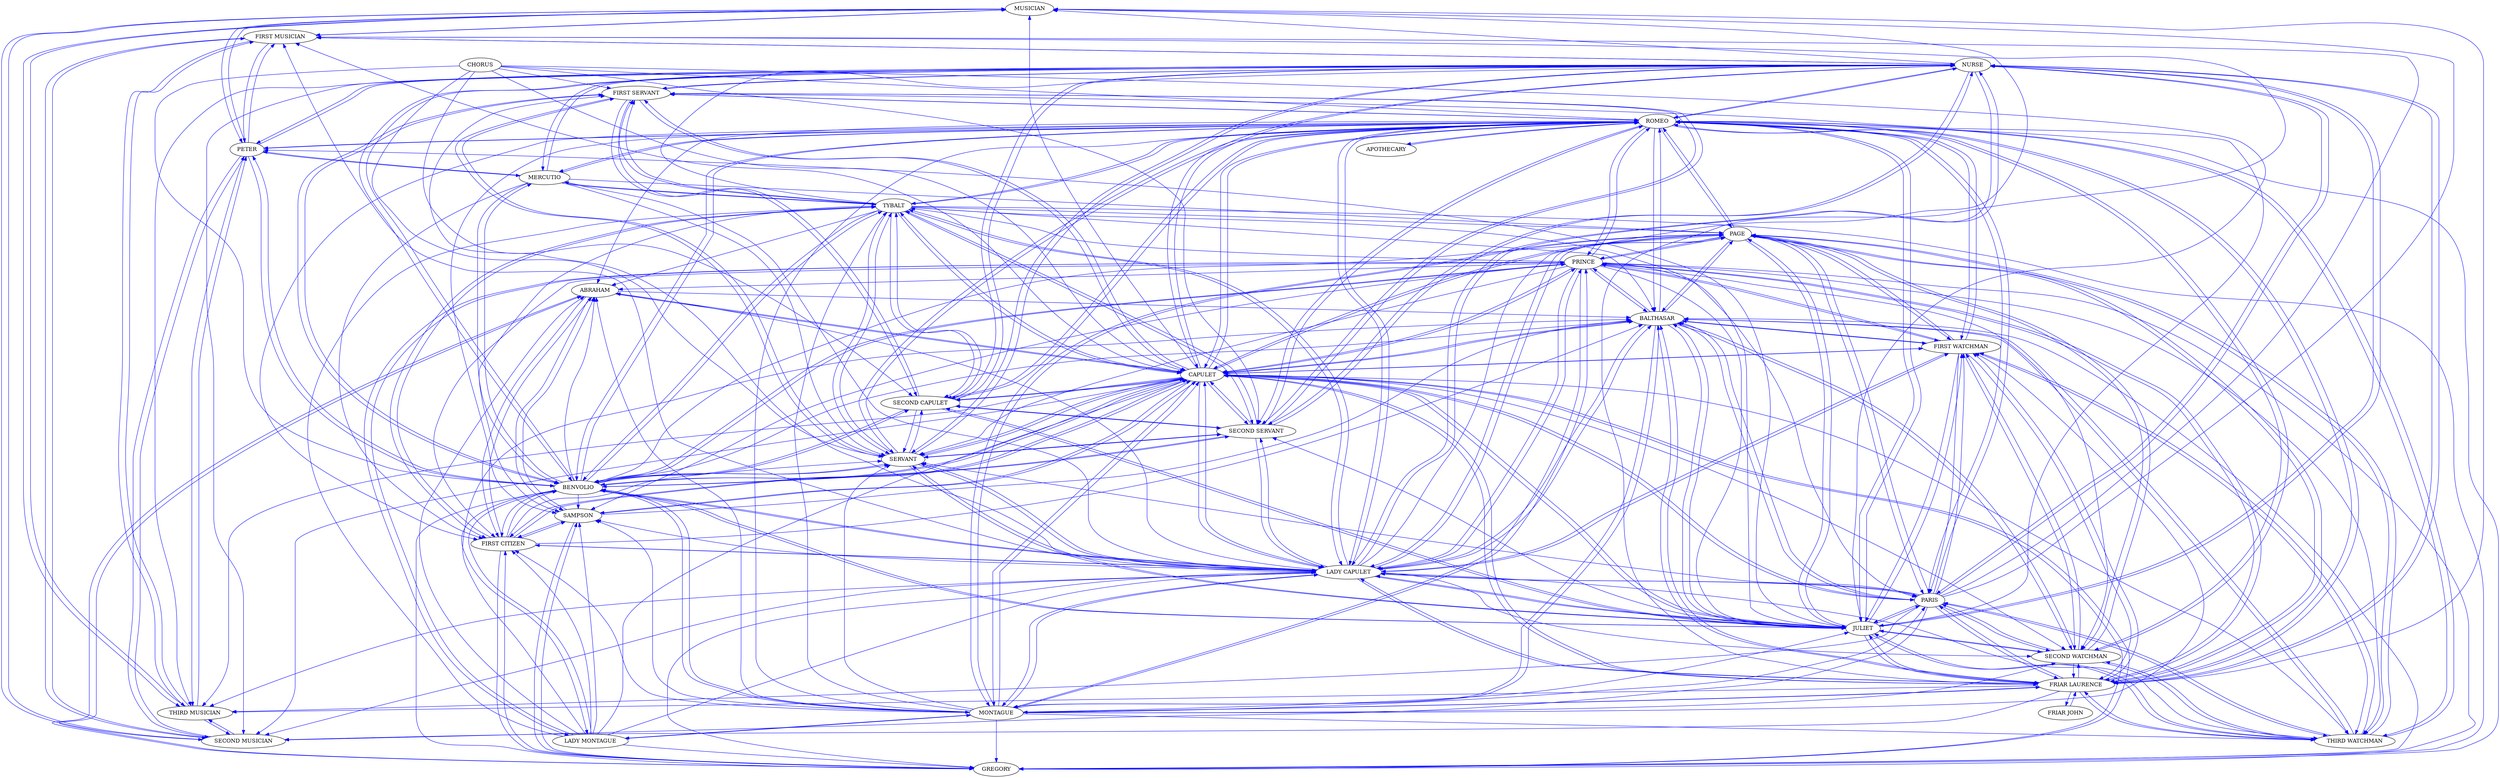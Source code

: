 strict digraph  {
	MUSICIAN -> "FIRST MUSICIAN"	 [color=blue,
		weight=1];
	MUSICIAN -> "THIRD MUSICIAN"	 [color=blue,
		weight=1];
	MUSICIAN -> PETER	 [color=blue,
		weight=1];
	MUSICIAN -> "SECOND MUSICIAN"	 [color=blue,
		weight=1];
	PAGE -> PRINCE	 [color=blue,
		weight=5];
	PAGE -> ROMEO	 [color=blue,
		weight=7];
	PAGE -> "THIRD WATCHMAN"	 [color=blue,
		weight=9];
	PAGE -> "FRIAR LAURENCE"	 [color=blue,
		weight=6];
	PAGE -> MONTAGUE	 [color=blue,
		weight=5];
	PAGE -> BALTHASAR	 [color=blue,
		weight=7];
	PAGE -> "LADY CAPULET"	 [color=blue,
		weight=5];
	PAGE -> "SECOND WATCHMAN"	 [color=blue,
		weight=9];
	PAGE -> JULIET	 [color=blue,
		weight=9];
	PAGE -> PARIS	 [color=blue,
		weight=9];
	PAGE -> CAPULET	 [color=blue,
		weight=5];
	PAGE -> "FIRST WATCHMAN"	 [color=blue,
		weight=9];
	PRINCE -> PAGE	 [color=blue,
		weight=37];
	PRINCE -> "LADY MONTAGUE"	 [color=blue,
		weight=23];
	PRINCE -> ROMEO	 [color=blue,
		weight=37];
	PRINCE -> "THIRD WATCHMAN"	 [color=blue,
		weight=37];
	PRINCE -> BENVOLIO	 [color=blue,
		weight=39];
	PRINCE -> "FRIAR LAURENCE"	 [color=blue,
		weight=37];
	PRINCE -> MONTAGUE	 [color=blue,
		weight=72];
	PRINCE -> BALTHASAR	 [color=blue,
		weight=60];
	PRINCE -> "LADY CAPULET"	 [color=blue,
		weight=74];
	PRINCE -> "SECOND WATCHMAN"	 [color=blue,
		weight=37];
	PRINCE -> JULIET	 [color=blue,
		weight=37];
	PRINCE -> PARIS	 [color=blue,
		weight=37];
	PRINCE -> GREGORY	 [color=blue,
		weight=23];
	PRINCE -> SERVANT	 [color=blue,
		weight=16];
	PRINCE -> CAPULET	 [color=blue,
		weight=74];
	PRINCE -> "FIRST CITIZEN"	 [color=blue,
		weight=39];
	PRINCE -> "FIRST WATCHMAN"	 [color=blue,
		weight=37];
	PRINCE -> SAMPSON	 [color=blue,
		weight=23];
	PRINCE -> ABRAHAM	 [color=blue,
		weight=23];
	PRINCE -> TYBALT	 [color=blue,
		weight=39];
	"LADY MONTAGUE" -> PRINCE	 [color=blue,
		weight=2];
	"LADY MONTAGUE" -> BENVOLIO	 [color=blue,
		weight=3];
	"LADY MONTAGUE" -> MONTAGUE	 [color=blue,
		weight=3];
	"LADY MONTAGUE" -> BALTHASAR	 [color=blue,
		weight=3];
	"LADY MONTAGUE" -> "LADY CAPULET"	 [color=blue,
		weight=3];
	"LADY MONTAGUE" -> GREGORY	 [color=blue,
		weight=3];
	"LADY MONTAGUE" -> CAPULET	 [color=blue,
		weight=3];
	"LADY MONTAGUE" -> "FIRST CITIZEN"	 [color=blue,
		weight=3];
	"LADY MONTAGUE" -> SAMPSON	 [color=blue,
		weight=3];
	"LADY MONTAGUE" -> ABRAHAM	 [color=blue,
		weight=3];
	"LADY MONTAGUE" -> TYBALT	 [color=blue,
		weight=3];
	ROMEO -> PAGE	 [color=blue,
		weight=98];
	ROMEO -> PRINCE	 [color=blue,
		weight=66];
	ROMEO -> "THIRD WATCHMAN"	 [color=blue,
		weight=83];
	ROMEO -> BENVOLIO	 [color=blue,
		weight=215];
	ROMEO -> "FRIAR LAURENCE"	 [color=blue,
		weight=107];
	ROMEO -> BALTHASAR	 [color=blue,
		weight=162];
	ROMEO -> "SECOND SERVANT"	 [color=blue,
		weight=28];
	ROMEO -> "SECOND CAPULET"	 [color=blue,
		weight=28];
	ROMEO -> "LADY CAPULET"	 [color=blue,
		weight=126];
	ROMEO -> "SECOND WATCHMAN"	 [color=blue,
		weight=83];
	ROMEO -> JULIET	 [color=blue,
		weight=224];
	ROMEO -> NURSE	 [color=blue,
		weight=219];
	ROMEO -> APOTHECARY	 [color=blue,
		weight=23];
	ROMEO -> PARIS	 [color=blue,
		weight=83];
	ROMEO -> GREGORY	 [color=blue,
		weight=66];
	ROMEO -> SERVANT	 [color=blue,
		weight=83];
	ROMEO -> CAPULET	 [color=blue,
		weight=94];
	ROMEO -> PETER	 [color=blue,
		weight=29];
	ROMEO -> "FIRST CITIZEN"	 [color=blue,
		weight=102];
	ROMEO -> MERCUTIO	 [color=blue,
		weight=75];
	ROMEO -> "FIRST WATCHMAN"	 [color=blue,
		weight=83];
	ROMEO -> "FIRST SERVANT"	 [color=blue,
		weight=28];
	ROMEO -> SAMPSON	 [color=blue,
		weight=66];
	ROMEO -> ABRAHAM	 [color=blue,
		weight=66];
	ROMEO -> TYBALT	 [color=blue,
		weight=115];
	"THIRD WATCHMAN" -> PAGE	 [color=blue,
		weight=3];
	"THIRD WATCHMAN" -> ROMEO	 [color=blue,
		weight=3];
	"THIRD WATCHMAN" -> "FRIAR LAURENCE"	 [color=blue,
		weight=3];
	"THIRD WATCHMAN" -> BALTHASAR	 [color=blue,
		weight=3];
	"THIRD WATCHMAN" -> "SECOND WATCHMAN"	 [color=blue,
		weight=3];
	"THIRD WATCHMAN" -> JULIET	 [color=blue,
		weight=3];
	"THIRD WATCHMAN" -> PARIS	 [color=blue,
		weight=3];
	"THIRD WATCHMAN" -> "FIRST WATCHMAN"	 [color=blue,
		weight=3];
	BENVOLIO -> PAGE	 [color=blue,
		weight=14];
	BENVOLIO -> PRINCE	 [color=blue,
		weight=76];
	BENVOLIO -> "LADY MONTAGUE"	 [color=blue,
		weight=26];
	BENVOLIO -> ROMEO	 [color=blue,
		weight=81];
	BENVOLIO -> MONTAGUE	 [color=blue,
		weight=55];
	BENVOLIO -> BALTHASAR	 [color=blue,
		weight=51];
	BENVOLIO -> "SECOND SERVANT"	 [color=blue,
		weight=1];
	BENVOLIO -> "SECOND CAPULET"	 [color=blue,
		weight=1];
	BENVOLIO -> "LADY CAPULET"	 [color=blue,
		weight=100];
	BENVOLIO -> JULIET	 [color=blue,
		weight=1];
	BENVOLIO -> NURSE	 [color=blue,
		weight=3];
	BENVOLIO -> GREGORY	 [color=blue,
		weight=51];
	BENVOLIO -> SERVANT	 [color=blue,
		weight=62];
	BENVOLIO -> CAPULET	 [color=blue,
		weight=81];
	BENVOLIO -> PETER	 [color=blue,
		weight=2];
	BENVOLIO -> "FIRST CITIZEN"	 [color=blue,
		weight=104];
	BENVOLIO -> MERCUTIO	 [color=blue,
		weight=49];
	BENVOLIO -> "FIRST SERVANT"	 [color=blue,
		weight=1];
	BENVOLIO -> SAMPSON	 [color=blue,
		weight=51];
	BENVOLIO -> ABRAHAM	 [color=blue,
		weight=51];
	BENVOLIO -> TYBALT	 [color=blue,
		weight=93];
	"FIRST MUSICIAN" -> MUSICIAN	 [color=blue,
		weight=9];
	"FIRST MUSICIAN" -> "THIRD MUSICIAN"	 [color=blue,
		weight=9];
	"FIRST MUSICIAN" -> NURSE	 [color=blue,
		weight=1];
	"FIRST MUSICIAN" -> PETER	 [color=blue,
		weight=6];
	"FIRST MUSICIAN" -> "SECOND MUSICIAN"	 [color=blue,
		weight=9];
	"FRIAR LAURENCE" -> MUSICIAN	 [color=blue,
		weight=25];
	"FRIAR LAURENCE" -> PAGE	 [color=blue,
		weight=76];
	"FRIAR LAURENCE" -> PRINCE	 [color=blue,
		weight=46];
	"FRIAR LAURENCE" -> ROMEO	 [color=blue,
		weight=220];
	"FRIAR LAURENCE" -> "THIRD WATCHMAN"	 [color=blue,
		weight=76];
	"FRIAR LAURENCE" -> "FIRST MUSICIAN"	 [color=blue,
		weight=25];
	"FRIAR LAURENCE" -> MONTAGUE	 [color=blue,
		weight=46];
	"FRIAR LAURENCE" -> BALTHASAR	 [color=blue,
		weight=76];
	"FRIAR LAURENCE" -> "FRIAR JOHN"	 [color=blue,
		weight=10];
	"FRIAR LAURENCE" -> "THIRD MUSICIAN"	 [color=blue,
		weight=25];
	"FRIAR LAURENCE" -> "LADY CAPULET"	 [color=blue,
		weight=71];
	"FRIAR LAURENCE" -> "SECOND WATCHMAN"	 [color=blue,
		weight=76];
	"FRIAR LAURENCE" -> JULIET	 [color=blue,
		weight=136];
	"FRIAR LAURENCE" -> NURSE	 [color=blue,
		weight=105];
	"FRIAR LAURENCE" -> PARIS	 [color=blue,
		weight=109];
	"FRIAR LAURENCE" -> CAPULET	 [color=blue,
		weight=71];
	"FRIAR LAURENCE" -> "FIRST WATCHMAN"	 [color=blue,
		weight=76];
	"FRIAR LAURENCE" -> "SECOND MUSICIAN"	 [color=blue,
		weight=25];
	MONTAGUE -> PAGE	 [color=blue,
		weight=10];
	MONTAGUE -> PRINCE	 [color=blue,
		weight=40];
	MONTAGUE -> "LADY MONTAGUE"	 [color=blue,
		weight=28];
	MONTAGUE -> ROMEO	 [color=blue,
		weight=12];
	MONTAGUE -> "THIRD WATCHMAN"	 [color=blue,
		weight=10];
	MONTAGUE -> BENVOLIO	 [color=blue,
		weight=31];
	MONTAGUE -> "FRIAR LAURENCE"	 [color=blue,
		weight=10];
	MONTAGUE -> BALTHASAR	 [color=blue,
		weight=38];
	MONTAGUE -> "LADY CAPULET"	 [color=blue,
		weight=41];
	MONTAGUE -> "SECOND WATCHMAN"	 [color=blue,
		weight=10];
	MONTAGUE -> JULIET	 [color=blue,
		weight=10];
	MONTAGUE -> PARIS	 [color=blue,
		weight=10];
	MONTAGUE -> GREGORY	 [color=blue,
		weight=28];
	MONTAGUE -> SERVANT	 [color=blue,
		weight=3];
	MONTAGUE -> CAPULET	 [color=blue,
		weight=41];
	MONTAGUE -> "FIRST CITIZEN"	 [color=blue,
		weight=31];
	MONTAGUE -> "FIRST WATCHMAN"	 [color=blue,
		weight=10];
	MONTAGUE -> SAMPSON	 [color=blue,
		weight=28];
	MONTAGUE -> ABRAHAM	 [color=blue,
		weight=28];
	MONTAGUE -> TYBALT	 [color=blue,
		weight=31];
	BALTHASAR -> PAGE	 [color=blue,
		weight=21];
	BALTHASAR -> PRINCE	 [color=blue,
		weight=6];
	BALTHASAR -> ROMEO	 [color=blue,
		weight=32];
	BALTHASAR -> "THIRD WATCHMAN"	 [color=blue,
		weight=21];
	BALTHASAR -> "FRIAR LAURENCE"	 [color=blue,
		weight=18];
	BALTHASAR -> MONTAGUE	 [color=blue,
		weight=6];
	BALTHASAR -> "LADY CAPULET"	 [color=blue,
		weight=6];
	BALTHASAR -> "SECOND WATCHMAN"	 [color=blue,
		weight=21];
	BALTHASAR -> JULIET	 [color=blue,
		weight=21];
	BALTHASAR -> PARIS	 [color=blue,
		weight=21];
	BALTHASAR -> CAPULET	 [color=blue,
		weight=6];
	BALTHASAR -> "FIRST WATCHMAN"	 [color=blue,
		weight=21];
	"SECOND SERVANT" -> ROMEO	 [color=blue,
		weight=5];
	"SECOND SERVANT" -> BENVOLIO	 [color=blue,
		weight=5];
	"SECOND SERVANT" -> "SECOND CAPULET"	 [color=blue,
		weight=5];
	"SECOND SERVANT" -> "LADY CAPULET"	 [color=blue,
		weight=5];
	"SECOND SERVANT" -> NURSE	 [color=blue,
		weight=10];
	"SECOND SERVANT" -> SERVANT	 [color=blue,
		weight=5];
	"SECOND SERVANT" -> CAPULET	 [color=blue,
		weight=7];
	"SECOND SERVANT" -> "FIRST SERVANT"	 [color=blue,
		weight=5];
	"SECOND SERVANT" -> TYBALT	 [color=blue,
		weight=5];
	"FRIAR JOHN" -> "FRIAR LAURENCE"	 [color=blue,
		weight=12];
	"THIRD MUSICIAN" -> MUSICIAN	 [color=blue,
		weight=1];
	"THIRD MUSICIAN" -> "FIRST MUSICIAN"	 [color=blue,
		weight=1];
	"THIRD MUSICIAN" -> PETER	 [color=blue,
		weight=1];
	"THIRD MUSICIAN" -> "SECOND MUSICIAN"	 [color=blue,
		weight=1];
	"SECOND CAPULET" -> ROMEO	 [color=blue,
		weight=3];
	"SECOND CAPULET" -> BENVOLIO	 [color=blue,
		weight=3];
	"SECOND CAPULET" -> "SECOND SERVANT"	 [color=blue,
		weight=3];
	"SECOND CAPULET" -> JULIET	 [color=blue,
		weight=3];
	"SECOND CAPULET" -> NURSE	 [color=blue,
		weight=3];
	"SECOND CAPULET" -> SERVANT	 [color=blue,
		weight=3];
	"SECOND CAPULET" -> CAPULET	 [color=blue,
		weight=3];
	"SECOND CAPULET" -> "FIRST SERVANT"	 [color=blue,
		weight=3];
	"SECOND CAPULET" -> TYBALT	 [color=blue,
		weight=3];
	"LADY CAPULET" -> MUSICIAN	 [color=blue,
		weight=6];
	"LADY CAPULET" -> PAGE	 [color=blue,
		weight=5];
	"LADY CAPULET" -> PRINCE	 [color=blue,
		weight=16];
	"LADY CAPULET" -> ROMEO	 [color=blue,
		weight=5];
	"LADY CAPULET" -> "THIRD WATCHMAN"	 [color=blue,
		weight=5];
	"LADY CAPULET" -> BENVOLIO	 [color=blue,
		weight=12];
	"LADY CAPULET" -> "FIRST MUSICIAN"	 [color=blue,
		weight=13];
	"LADY CAPULET" -> "FRIAR LAURENCE"	 [color=blue,
		weight=11];
	"LADY CAPULET" -> MONTAGUE	 [color=blue,
		weight=11];
	"LADY CAPULET" -> BALTHASAR	 [color=blue,
		weight=6];
	"LADY CAPULET" -> "SECOND SERVANT"	 [color=blue,
		weight=3];
	"LADY CAPULET" -> "THIRD MUSICIAN"	 [color=blue,
		weight=13];
	"LADY CAPULET" -> "SECOND WATCHMAN"	 [color=blue,
		weight=5];
	"LADY CAPULET" -> JULIET	 [color=blue,
		weight=82];
	"LADY CAPULET" -> NURSE	 [color=blue,
		weight=94];
	"LADY CAPULET" -> PARIS	 [color=blue,
		weight=13];
	"LADY CAPULET" -> GREGORY	 [color=blue,
		weight=1];
	"LADY CAPULET" -> SERVANT	 [color=blue,
		weight=12];
	"LADY CAPULET" -> CAPULET	 [color=blue,
		weight=36];
	"LADY CAPULET" -> "FIRST CITIZEN"	 [color=blue,
		weight=12];
	"LADY CAPULET" -> "FIRST WATCHMAN"	 [color=blue,
		weight=5];
	"LADY CAPULET" -> "FIRST SERVANT"	 [color=blue,
		weight=3];
	"LADY CAPULET" -> SAMPSON	 [color=blue,
		weight=1];
	"LADY CAPULET" -> ABRAHAM	 [color=blue,
		weight=1];
	"LADY CAPULET" -> TYBALT	 [color=blue,
		weight=12];
	"LADY CAPULET" -> "SECOND MUSICIAN"	 [color=blue,
		weight=13];
	"SECOND WATCHMAN" -> PAGE	 [color=blue,
		weight=1];
	"SECOND WATCHMAN" -> ROMEO	 [color=blue,
		weight=1];
	"SECOND WATCHMAN" -> "THIRD WATCHMAN"	 [color=blue,
		weight=1];
	"SECOND WATCHMAN" -> "FRIAR LAURENCE"	 [color=blue,
		weight=1];
	"SECOND WATCHMAN" -> BALTHASAR	 [color=blue,
		weight=1];
	"SECOND WATCHMAN" -> JULIET	 [color=blue,
		weight=1];
	"SECOND WATCHMAN" -> PARIS	 [color=blue,
		weight=1];
	"SECOND WATCHMAN" -> "FIRST WATCHMAN"	 [color=blue,
		weight=1];
	JULIET -> PAGE	 [color=blue,
		weight=14];
	JULIET -> ROMEO	 [color=blue,
		weight=187];
	JULIET -> "THIRD WATCHMAN"	 [color=blue,
		weight=14];
	JULIET -> BENVOLIO	 [color=blue,
		weight=19];
	JULIET -> "FRIAR LAURENCE"	 [color=blue,
		weight=69];
	JULIET -> BALTHASAR	 [color=blue,
		weight=14];
	JULIET -> "SECOND SERVANT"	 [color=blue,
		weight=19];
	JULIET -> "SECOND CAPULET"	 [color=blue,
		weight=19];
	JULIET -> "LADY CAPULET"	 [color=blue,
		weight=108];
	JULIET -> "SECOND WATCHMAN"	 [color=blue,
		weight=14];
	JULIET -> NURSE	 [color=blue,
		weight=351];
	JULIET -> PARIS	 [color=blue,
		weight=27];
	JULIET -> SERVANT	 [color=blue,
		weight=19];
	JULIET -> CAPULET	 [color=blue,
		weight=36];
	JULIET -> PETER	 [color=blue,
		weight=2];
	JULIET -> "FIRST WATCHMAN"	 [color=blue,
		weight=14];
	JULIET -> "FIRST SERVANT"	 [color=blue,
		weight=19];
	NURSE -> MUSICIAN	 [color=blue,
		weight=8];
	NURSE -> ROMEO	 [color=blue,
		weight=95];
	NURSE -> BENVOLIO	 [color=blue,
		weight=26];
	NURSE -> "FIRST MUSICIAN"	 [color=blue,
		weight=28];
	NURSE -> "FRIAR LAURENCE"	 [color=blue,
		weight=28];
	NURSE -> "SECOND SERVANT"	 [color=blue,
		weight=19];
	NURSE -> "THIRD MUSICIAN"	 [color=blue,
		weight=28];
	NURSE -> "SECOND CAPULET"	 [color=blue,
		weight=15];
	NURSE -> "LADY CAPULET"	 [color=blue,
		weight=84];
	NURSE -> JULIET	 [color=blue,
		weight=167];
	NURSE -> PARIS	 [color=blue,
		weight=6];
	NURSE -> SERVANT	 [color=blue,
		weight=15];
	NURSE -> CAPULET	 [color=blue,
		weight=32];
	NURSE -> PETER	 [color=blue,
		weight=56];
	NURSE -> MERCUTIO	 [color=blue,
		weight=11];
	NURSE -> "FIRST SERVANT"	 [color=blue,
		weight=19];
	NURSE -> "SECOND MUSICIAN"	 [color=blue,
		weight=28];
	APOTHECARY -> ROMEO	 [color=blue,
		weight=7];
	PARIS -> MUSICIAN	 [color=blue,
		weight=6];
	PARIS -> PAGE	 [color=blue,
		weight=33];
	PARIS -> ROMEO	 [color=blue,
		weight=14];
	PARIS -> "THIRD WATCHMAN"	 [color=blue,
		weight=33];
	PARIS -> "FIRST MUSICIAN"	 [color=blue,
		weight=6];
	PARIS -> "FRIAR LAURENCE"	 [color=blue,
		weight=29];
	PARIS -> BALTHASAR	 [color=blue,
		weight=14];
	PARIS -> "THIRD MUSICIAN"	 [color=blue,
		weight=6];
	PARIS -> "LADY CAPULET"	 [color=blue,
		weight=10];
	PARIS -> "SECOND WATCHMAN"	 [color=blue,
		weight=33];
	PARIS -> JULIET	 [color=blue,
		weight=44];
	PARIS -> NURSE	 [color=blue,
		weight=6];
	PARIS -> SERVANT	 [color=blue,
		weight=4];
	PARIS -> CAPULET	 [color=blue,
		weight=14];
	PARIS -> "FIRST WATCHMAN"	 [color=blue,
		weight=33];
	PARIS -> "SECOND MUSICIAN"	 [color=blue,
		weight=6];
	GREGORY -> BALTHASAR	 [color=blue,
		weight=3];
	GREGORY -> CAPULET	 [color=blue,
		weight=20];
	GREGORY -> "FIRST CITIZEN"	 [color=blue,
		weight=20];
	GREGORY -> SAMPSON	 [color=blue,
		weight=20];
	GREGORY -> ABRAHAM	 [color=blue,
		weight=3];
	SERVANT -> ROMEO	 [color=blue,
		weight=12];
	SERVANT -> BENVOLIO	 [color=blue,
		weight=12];
	SERVANT -> "SECOND SERVANT"	 [color=blue,
		weight=1];
	SERVANT -> "SECOND CAPULET"	 [color=blue,
		weight=1];
	SERVANT -> "LADY CAPULET"	 [color=blue,
		weight=4];
	SERVANT -> JULIET	 [color=blue,
		weight=5];
	SERVANT -> NURSE	 [color=blue,
		weight=5];
	SERVANT -> CAPULET	 [color=blue,
		weight=1];
	SERVANT -> "FIRST SERVANT"	 [color=blue,
		weight=1];
	SERVANT -> TYBALT	 [color=blue,
		weight=1];
	CAPULET -> MUSICIAN	 [color=blue,
		weight=20];
	CAPULET -> PAGE	 [color=blue,
		weight=10];
	CAPULET -> PRINCE	 [color=blue,
		weight=10];
	CAPULET -> ROMEO	 [color=blue,
		weight=66];
	CAPULET -> "THIRD WATCHMAN"	 [color=blue,
		weight=10];
	CAPULET -> BENVOLIO	 [color=blue,
		weight=59];
	CAPULET -> "FIRST MUSICIAN"	 [color=blue,
		weight=28];
	CAPULET -> "FRIAR LAURENCE"	 [color=blue,
		weight=30];
	CAPULET -> MONTAGUE	 [color=blue,
		weight=5];
	CAPULET -> BALTHASAR	 [color=blue,
		weight=13];
	CAPULET -> "SECOND SERVANT"	 [color=blue,
		weight=72];
	CAPULET -> "THIRD MUSICIAN"	 [color=blue,
		weight=28];
	CAPULET -> "SECOND CAPULET"	 [color=blue,
		weight=56];
	CAPULET -> "LADY CAPULET"	 [color=blue,
		weight=168];
	CAPULET -> "SECOND WATCHMAN"	 [color=blue,
		weight=10];
	CAPULET -> JULIET	 [color=blue,
		weight=139];
	CAPULET -> NURSE	 [color=blue,
		weight=171];
	CAPULET -> PARIS	 [color=blue,
		weight=95];
	CAPULET -> GREGORY	 [color=blue,
		weight=3];
	CAPULET -> SERVANT	 [color=blue,
		weight=90];
	CAPULET -> "FIRST CITIZEN"	 [color=blue,
		weight=3];
	CAPULET -> "FIRST WATCHMAN"	 [color=blue,
		weight=10];
	CAPULET -> "FIRST SERVANT"	 [color=blue,
		weight=67];
	CAPULET -> SAMPSON	 [color=blue,
		weight=3];
	CAPULET -> ABRAHAM	 [color=blue,
		weight=3];
	CAPULET -> TYBALT	 [color=blue,
		weight=52];
	CAPULET -> "SECOND MUSICIAN"	 [color=blue,
		weight=28];
	CHORUS -> ROMEO	 [color=blue,
		weight=14];
	CHORUS -> BENVOLIO	 [color=blue,
		weight=14];
	CHORUS -> "SECOND SERVANT"	 [color=blue,
		weight=14];
	CHORUS -> "SECOND CAPULET"	 [color=blue,
		weight=14];
	CHORUS -> JULIET	 [color=blue,
		weight=14];
	CHORUS -> SERVANT	 [color=blue,
		weight=14];
	CHORUS -> CAPULET	 [color=blue,
		weight=14];
	CHORUS -> "FIRST SERVANT"	 [color=blue,
		weight=14];
	PETER -> MUSICIAN	 [color=blue,
		weight=27];
	PETER -> ROMEO	 [color=blue,
		weight=5];
	PETER -> BENVOLIO	 [color=blue,
		weight=1];
	PETER -> "FIRST MUSICIAN"	 [color=blue,
		weight=27];
	PETER -> "THIRD MUSICIAN"	 [color=blue,
		weight=27];
	PETER -> NURSE	 [color=blue,
		weight=6];
	PETER -> MERCUTIO	 [color=blue,
		weight=1];
	PETER -> "SECOND MUSICIAN"	 [color=blue,
		weight=27];
	"FIRST CITIZEN" -> BENVOLIO	 [color=blue,
		weight=6];
	"FIRST CITIZEN" -> BALTHASAR	 [color=blue,
		weight=2];
	"FIRST CITIZEN" -> "LADY CAPULET"	 [color=blue,
		weight=4];
	"FIRST CITIZEN" -> GREGORY	 [color=blue,
		weight=2];
	"FIRST CITIZEN" -> SERVANT	 [color=blue,
		weight=4];
	"FIRST CITIZEN" -> CAPULET	 [color=blue,
		weight=2];
	"FIRST CITIZEN" -> SAMPSON	 [color=blue,
		weight=2];
	"FIRST CITIZEN" -> ABRAHAM	 [color=blue,
		weight=2];
	"FIRST CITIZEN" -> TYBALT	 [color=blue,
		weight=6];
	MERCUTIO -> PAGE	 [color=blue,
		weight=53];
	MERCUTIO -> ROMEO	 [color=blue,
		weight=197];
	MERCUTIO -> BENVOLIO	 [color=blue,
		weight=261];
	MERCUTIO -> "LADY CAPULET"	 [color=blue,
		weight=66];
	MERCUTIO -> NURSE	 [color=blue,
		weight=21];
	MERCUTIO -> SERVANT	 [color=blue,
		weight=66];
	MERCUTIO -> PETER	 [color=blue,
		weight=21];
	MERCUTIO -> "FIRST CITIZEN"	 [color=blue,
		weight=66];
	MERCUTIO -> TYBALT	 [color=blue,
		weight=40];
	"FIRST WATCHMAN" -> PAGE	 [color=blue,
		weight=19];
	"FIRST WATCHMAN" -> PRINCE	 [color=blue,
		weight=6];
	"FIRST WATCHMAN" -> ROMEO	 [color=blue,
		weight=19];
	"FIRST WATCHMAN" -> "THIRD WATCHMAN"	 [color=blue,
		weight=19];
	"FIRST WATCHMAN" -> "FRIAR LAURENCE"	 [color=blue,
		weight=19];
	"FIRST WATCHMAN" -> BALTHASAR	 [color=blue,
		weight=19];
	"FIRST WATCHMAN" -> "LADY CAPULET"	 [color=blue,
		weight=6];
	"FIRST WATCHMAN" -> "SECOND WATCHMAN"	 [color=blue,
		weight=19];
	"FIRST WATCHMAN" -> JULIET	 [color=blue,
		weight=19];
	"FIRST WATCHMAN" -> PARIS	 [color=blue,
		weight=19];
	"FIRST WATCHMAN" -> CAPULET	 [color=blue,
		weight=6];
	"FIRST SERVANT" -> ROMEO	 [color=blue,
		weight=9];
	"FIRST SERVANT" -> BENVOLIO	 [color=blue,
		weight=9];
	"FIRST SERVANT" -> "SECOND SERVANT"	 [color=blue,
		weight=10];
	"FIRST SERVANT" -> "SECOND CAPULET"	 [color=blue,
		weight=9];
	"FIRST SERVANT" -> NURSE	 [color=blue,
		weight=9];
	"FIRST SERVANT" -> SERVANT	 [color=blue,
		weight=9];
	"FIRST SERVANT" -> CAPULET	 [color=blue,
		weight=1];
	"FIRST SERVANT" -> TYBALT	 [color=blue,
		weight=9];
	SAMPSON -> BALTHASAR	 [color=blue,
		weight=9];
	SAMPSON -> GREGORY	 [color=blue,
		weight=31];
	SAMPSON -> CAPULET	 [color=blue,
		weight=31];
	SAMPSON -> "FIRST CITIZEN"	 [color=blue,
		weight=31];
	SAMPSON -> ABRAHAM	 [color=blue,
		weight=9];
	ABRAHAM -> BALTHASAR	 [color=blue,
		weight=5];
	ABRAHAM -> GREGORY	 [color=blue,
		weight=5];
	ABRAHAM -> CAPULET	 [color=blue,
		weight=5];
	ABRAHAM -> "FIRST CITIZEN"	 [color=blue,
		weight=5];
	ABRAHAM -> SAMPSON	 [color=blue,
		weight=5];
	TYBALT -> PAGE	 [color=blue,
		weight=12];
	TYBALT -> ROMEO	 [color=blue,
		weight=26];
	TYBALT -> BENVOLIO	 [color=blue,
		weight=36];
	TYBALT -> BALTHASAR	 [color=blue,
		weight=5];
	TYBALT -> "SECOND SERVANT"	 [color=blue,
		weight=17];
	TYBALT -> "SECOND CAPULET"	 [color=blue,
		weight=17];
	TYBALT -> "LADY CAPULET"	 [color=blue,
		weight=14];
	TYBALT -> JULIET	 [color=blue,
		weight=17];
	TYBALT -> NURSE	 [color=blue,
		weight=17];
	TYBALT -> GREGORY	 [color=blue,
		weight=5];
	TYBALT -> SERVANT	 [color=blue,
		weight=31];
	TYBALT -> CAPULET	 [color=blue,
		weight=22];
	TYBALT -> "FIRST CITIZEN"	 [color=blue,
		weight=19];
	TYBALT -> MERCUTIO	 [color=blue,
		weight=12];
	TYBALT -> "FIRST SERVANT"	 [color=blue,
		weight=17];
	TYBALT -> SAMPSON	 [color=blue,
		weight=5];
	TYBALT -> ABRAHAM	 [color=blue,
		weight=5];
	"SECOND MUSICIAN" -> MUSICIAN	 [color=blue,
		weight=4];
	"SECOND MUSICIAN" -> "FIRST MUSICIAN"	 [color=blue,
		weight=4];
	"SECOND MUSICIAN" -> "THIRD MUSICIAN"	 [color=blue,
		weight=4];
	"SECOND MUSICIAN" -> PETER	 [color=blue,
		weight=2];
}
